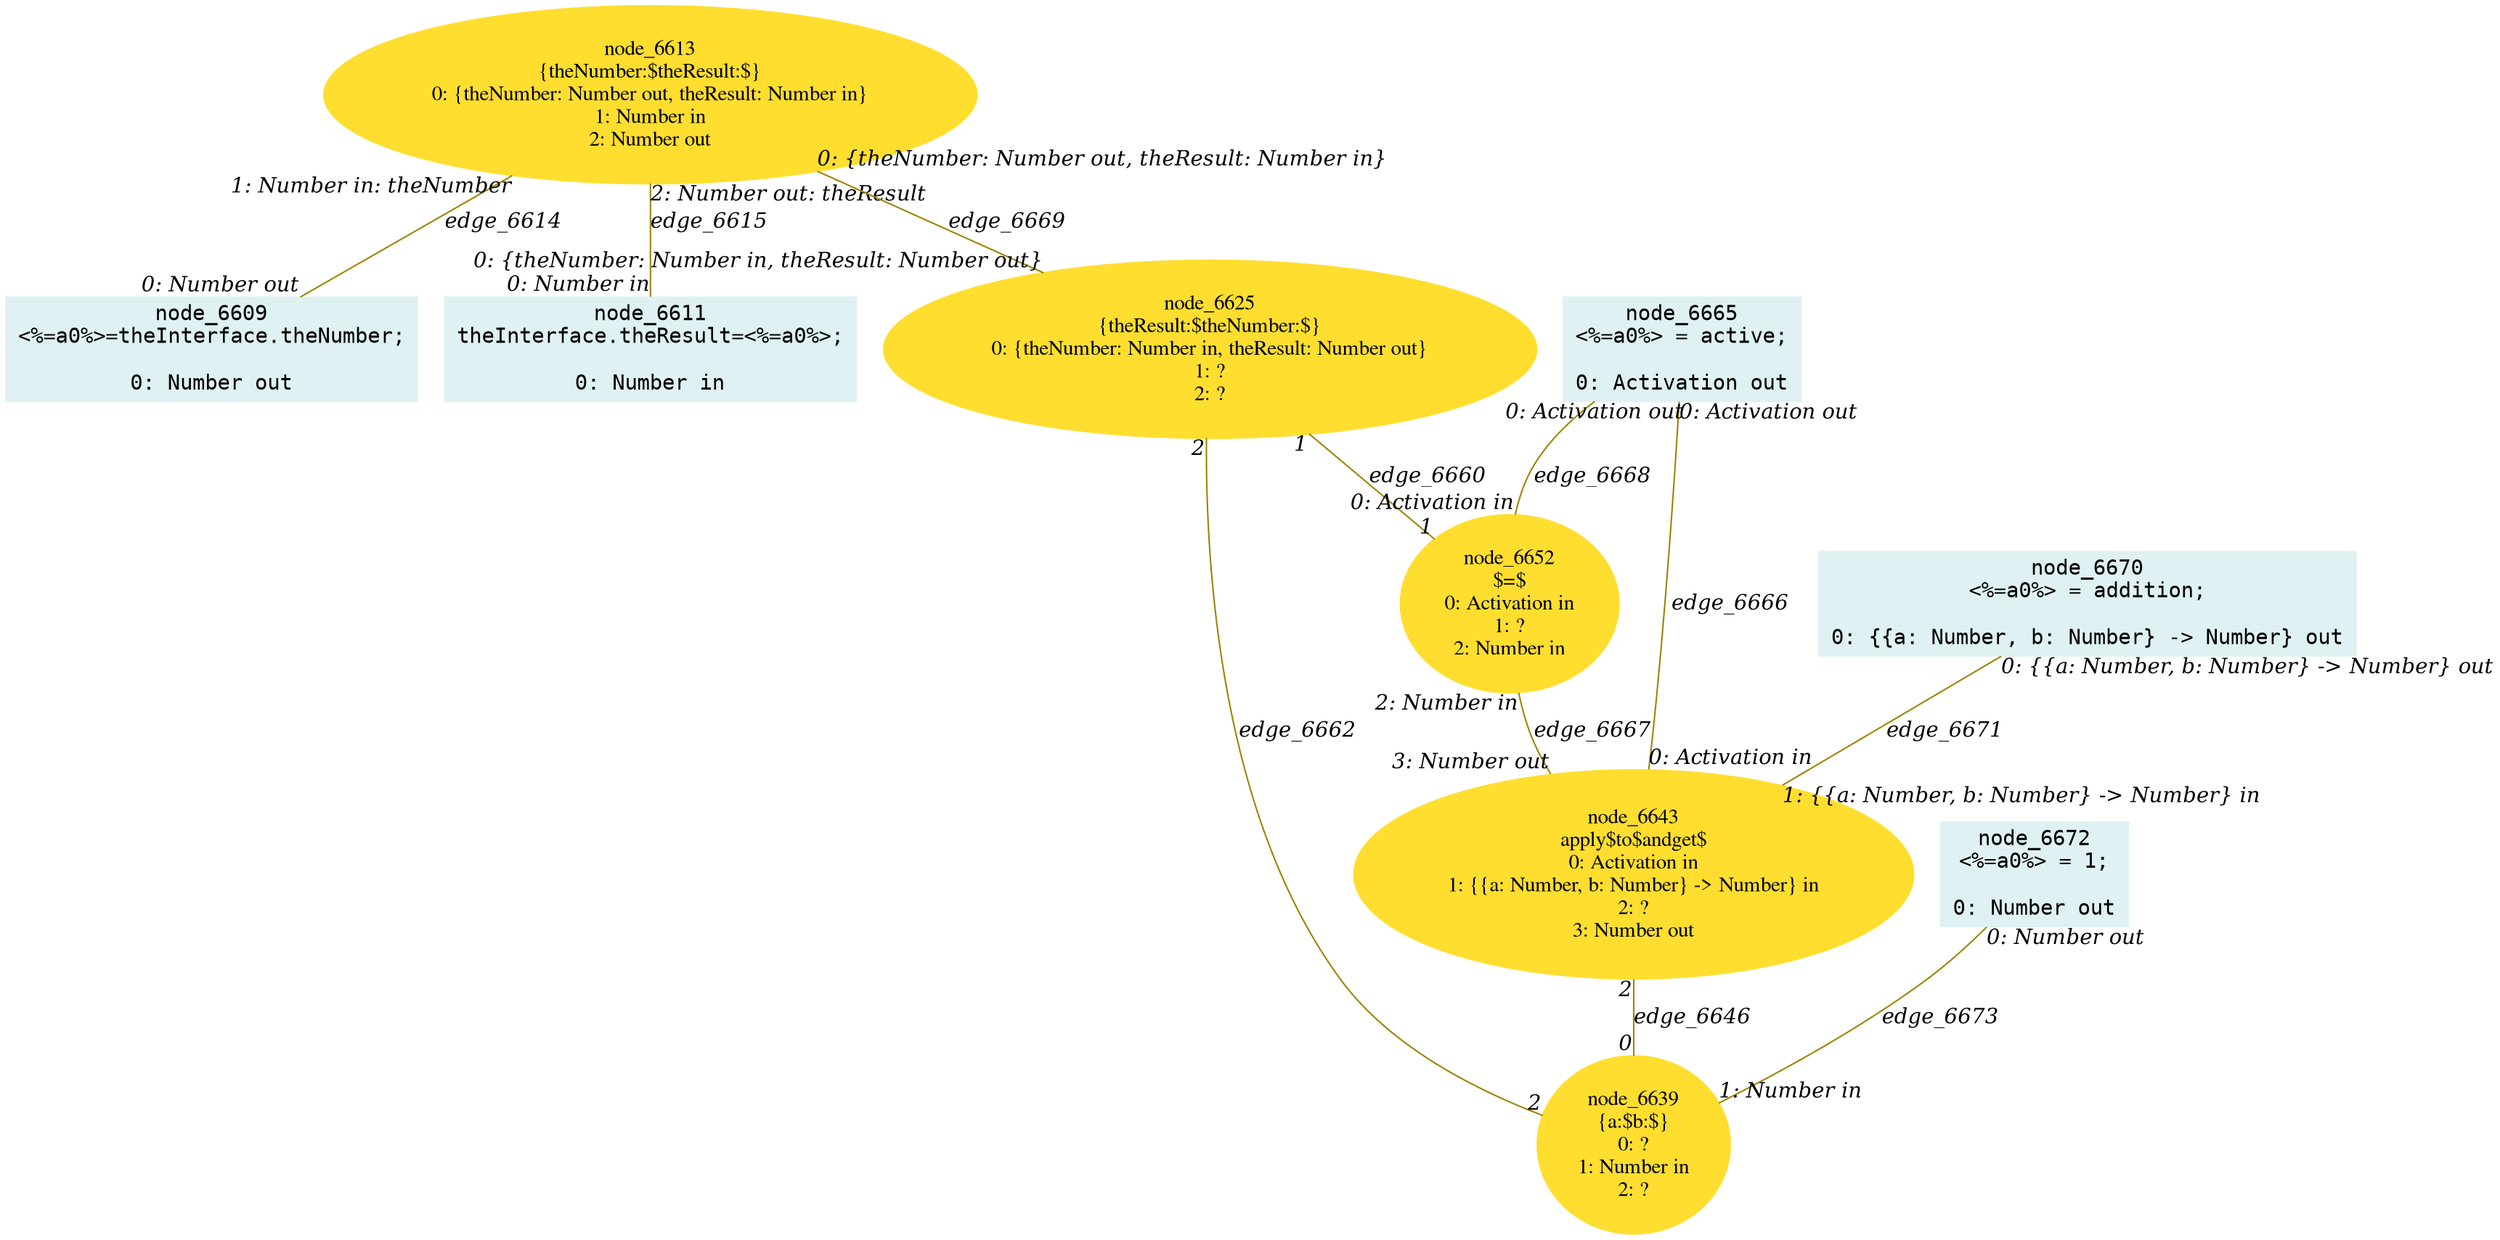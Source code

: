 digraph g{node_6609 [shape="box", style="filled", color="#dff1f2", fontname="Courier", label="node_6609
<%=a0%>=theInterface.theNumber;

0: Number out" ]
node_6611 [shape="box", style="filled", color="#dff1f2", fontname="Courier", label="node_6611
theInterface.theResult=<%=a0%>;

0: Number in" ]
node_6613 [shape="ellipse", style="filled", color="#ffde2f", fontname="Times", label="node_6613
{theNumber:$theResult:$}
0: {theNumber: Number out, theResult: Number in}
1: Number in
2: Number out" ]
node_6625 [shape="ellipse", style="filled", color="#ffde2f", fontname="Times", label="node_6625
{theResult:$theNumber:$}
0: {theNumber: Number in, theResult: Number out}
1: ?
2: ?" ]
node_6639 [shape="ellipse", style="filled", color="#ffde2f", fontname="Times", label="node_6639
{a:$b:$}
0: ?
1: Number in
2: ?" ]
node_6643 [shape="ellipse", style="filled", color="#ffde2f", fontname="Times", label="node_6643
apply$to$andget$
0: Activation in
1: {{a: Number, b: Number} -> Number} in
2: ?
3: Number out" ]
node_6652 [shape="ellipse", style="filled", color="#ffde2f", fontname="Times", label="node_6652
$=$
0: Activation in
1: ?
2: Number in" ]
node_6665 [shape="box", style="filled", color="#dff1f2", fontname="Courier", label="node_6665
<%=a0%> = active;

0: Activation out" ]
node_6670 [shape="box", style="filled", color="#dff1f2", fontname="Courier", label="node_6670
<%=a0%> = addition;

0: {{a: Number, b: Number} -> Number} out" ]
node_6672 [shape="box", style="filled", color="#dff1f2", fontname="Courier", label="node_6672
<%=a0%> = 1;

0: Number out" ]
node_6613 -> node_6609 [dir=none, arrowHead=none, fontname="Times-Italic", arrowsize=1, color="#9d8400", label="edge_6614",  headlabel="0: Number out", taillabel="1: Number in: theNumber" ]
node_6613 -> node_6611 [dir=none, arrowHead=none, fontname="Times-Italic", arrowsize=1, color="#9d8400", label="edge_6615",  headlabel="0: Number in", taillabel="2: Number out: theResult" ]
node_6643 -> node_6639 [dir=none, arrowHead=none, fontname="Times-Italic", arrowsize=1, color="#9d8400", label="edge_6646",  headlabel="0", taillabel="2" ]
node_6625 -> node_6652 [dir=none, arrowHead=none, fontname="Times-Italic", arrowsize=1, color="#9d8400", label="edge_6660",  headlabel="1", taillabel="1" ]
node_6625 -> node_6639 [dir=none, arrowHead=none, fontname="Times-Italic", arrowsize=1, color="#9d8400", label="edge_6662",  headlabel="2", taillabel="2" ]
node_6665 -> node_6643 [dir=none, arrowHead=none, fontname="Times-Italic", arrowsize=1, color="#9d8400", label="edge_6666",  headlabel="0: Activation in", taillabel="0: Activation out" ]
node_6652 -> node_6643 [dir=none, arrowHead=none, fontname="Times-Italic", arrowsize=1, color="#9d8400", label="edge_6667",  headlabel="3: Number out", taillabel="2: Number in" ]
node_6665 -> node_6652 [dir=none, arrowHead=none, fontname="Times-Italic", arrowsize=1, color="#9d8400", label="edge_6668",  headlabel="0: Activation in", taillabel="0: Activation out" ]
node_6613 -> node_6625 [dir=none, arrowHead=none, fontname="Times-Italic", arrowsize=1, color="#9d8400", label="edge_6669",  headlabel="0: {theNumber: Number in, theResult: Number out}", taillabel="0: {theNumber: Number out, theResult: Number in}" ]
node_6670 -> node_6643 [dir=none, arrowHead=none, fontname="Times-Italic", arrowsize=1, color="#9d8400", label="edge_6671",  headlabel="1: {{a: Number, b: Number} -> Number} in", taillabel="0: {{a: Number, b: Number} -> Number} out" ]
node_6672 -> node_6639 [dir=none, arrowHead=none, fontname="Times-Italic", arrowsize=1, color="#9d8400", label="edge_6673",  headlabel="1: Number in", taillabel="0: Number out" ]
}